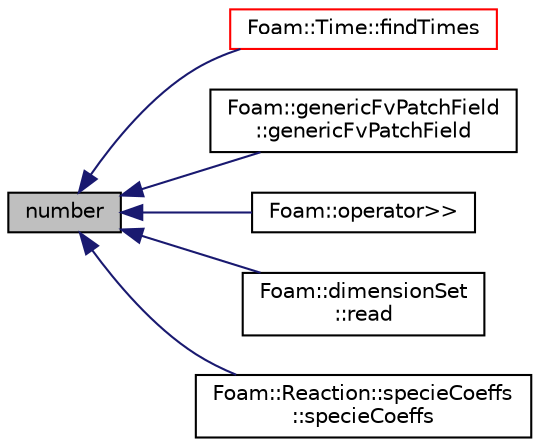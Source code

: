 digraph "number"
{
  bgcolor="transparent";
  edge [fontname="Helvetica",fontsize="10",labelfontname="Helvetica",labelfontsize="10"];
  node [fontname="Helvetica",fontsize="10",shape=record];
  rankdir="LR";
  Node1005 [label="number",height=0.2,width=0.4,color="black", fillcolor="grey75", style="filled", fontcolor="black"];
  Node1005 -> Node1006 [dir="back",color="midnightblue",fontsize="10",style="solid",fontname="Helvetica"];
  Node1006 [label="Foam::Time::findTimes",height=0.2,width=0.4,color="red",URL="$a27457.html#a358594437beb51631684afba39f445da",tooltip="Search a given directory for valid time directories. "];
  Node1005 -> Node1010 [dir="back",color="midnightblue",fontsize="10",style="solid",fontname="Helvetica"];
  Node1010 [label="Foam::genericFvPatchField\l::genericFvPatchField",height=0.2,width=0.4,color="black",URL="$a24689.html#a55caa01e757d3893cd3a7034439317d9",tooltip="Construct from patch, internal field and dictionary. "];
  Node1005 -> Node1011 [dir="back",color="midnightblue",fontsize="10",style="solid",fontname="Helvetica"];
  Node1011 [label="Foam::operator\>\>",height=0.2,width=0.4,color="black",URL="$a21851.html#ad955e303083a968e5a6fadc60babf104"];
  Node1005 -> Node1012 [dir="back",color="midnightblue",fontsize="10",style="solid",fontname="Helvetica"];
  Node1012 [label="Foam::dimensionSet\l::read",height=0.2,width=0.4,color="black",URL="$a27477.html#ab0354f0b66bcd5a9ce0e59711b1f3559",tooltip="Read using provided units. "];
  Node1005 -> Node1013 [dir="back",color="midnightblue",fontsize="10",style="solid",fontname="Helvetica"];
  Node1013 [label="Foam::Reaction::specieCoeffs\l::specieCoeffs",height=0.2,width=0.4,color="black",URL="$a31681.html#a9b84deb388790337f13f6cb82367964a"];
}
